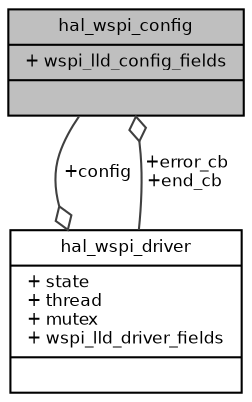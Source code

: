 digraph "hal_wspi_config"
{
  bgcolor="transparent";
  edge [fontname="Helvetica",fontsize="8",labelfontname="Helvetica",labelfontsize="8"];
  node [fontname="Helvetica",fontsize="8",shape=record];
  Node1 [label="{hal_wspi_config\n|+ wspi_lld_config_fields\l|}",height=0.2,width=0.4,color="black", fillcolor="grey75", style="filled", fontcolor="black"];
  Node2 -> Node1 [color="grey25",fontsize="8",style="solid",label=" +error_cb\n+end_cb" ,arrowhead="odiamond",fontname="Helvetica"];
  Node2 [label="{hal_wspi_driver\n|+ state\l+ thread\l+ mutex\l+ wspi_lld_driver_fields\l|}",height=0.2,width=0.4,color="black",URL="$structhal__wspi__driver.html",tooltip="Structure representing an WSPI driver. "];
  Node1 -> Node2 [color="grey25",fontsize="8",style="solid",label=" +config" ,arrowhead="odiamond",fontname="Helvetica"];
}
